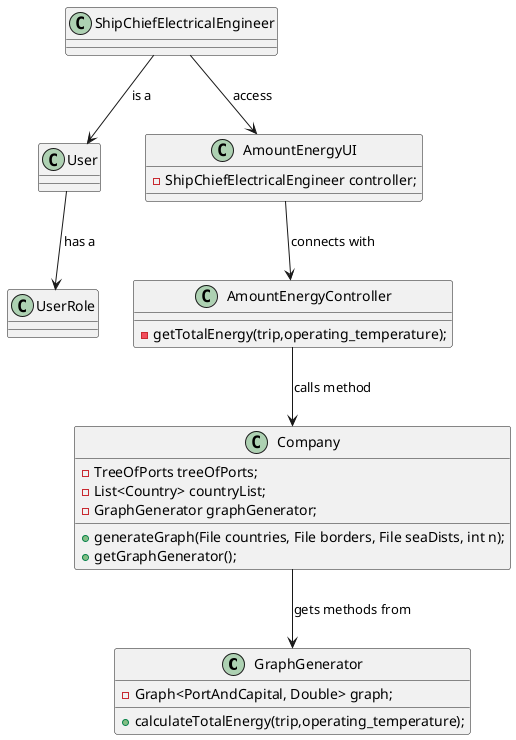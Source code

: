 @startuml

class GraphGenerator{
- Graph<PortAndCapital, Double> graph;
+ calculateTotalEnergy(trip,operating_temperature);
}

class Company{
- TreeOfPorts treeOfPorts;
- List<Country> countryList;
- GraphGenerator graphGenerator;
+ generateGraph(File countries, File borders, File seaDists, int n);
+ getGraphGenerator();
}

class User

class UserRole

class AmountEnergyUI{
-ShipChiefElectricalEngineer controller;
}

class ShipChiefElectricalEngineer

class AmountEnergyController{
- getTotalEnergy(trip,operating_temperature);
}

ShipChiefElectricalEngineer -down-> User : is a

User -down-> UserRole : has a

ShipChiefElectricalEngineer -down-> AmountEnergyUI : access

AmountEnergyUI -down-> AmountEnergyController : connects with

AmountEnergyController -down-> Company : calls method

Company -down-> GraphGenerator : gets methods from


@enduml